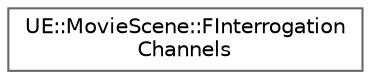 digraph "Graphical Class Hierarchy"
{
 // INTERACTIVE_SVG=YES
 // LATEX_PDF_SIZE
  bgcolor="transparent";
  edge [fontname=Helvetica,fontsize=10,labelfontname=Helvetica,labelfontsize=10];
  node [fontname=Helvetica,fontsize=10,shape=box,height=0.2,width=0.4];
  rankdir="LR";
  Node0 [id="Node000000",label="UE::MovieScene::FInterrogation\lChannels",height=0.2,width=0.4,color="grey40", fillcolor="white", style="filled",URL="$df/d57/classUE_1_1MovieScene_1_1FInterrogationChannels.html",tooltip="A class specialized for interrogating Sequencer entity data without applying any state to objects."];
}
